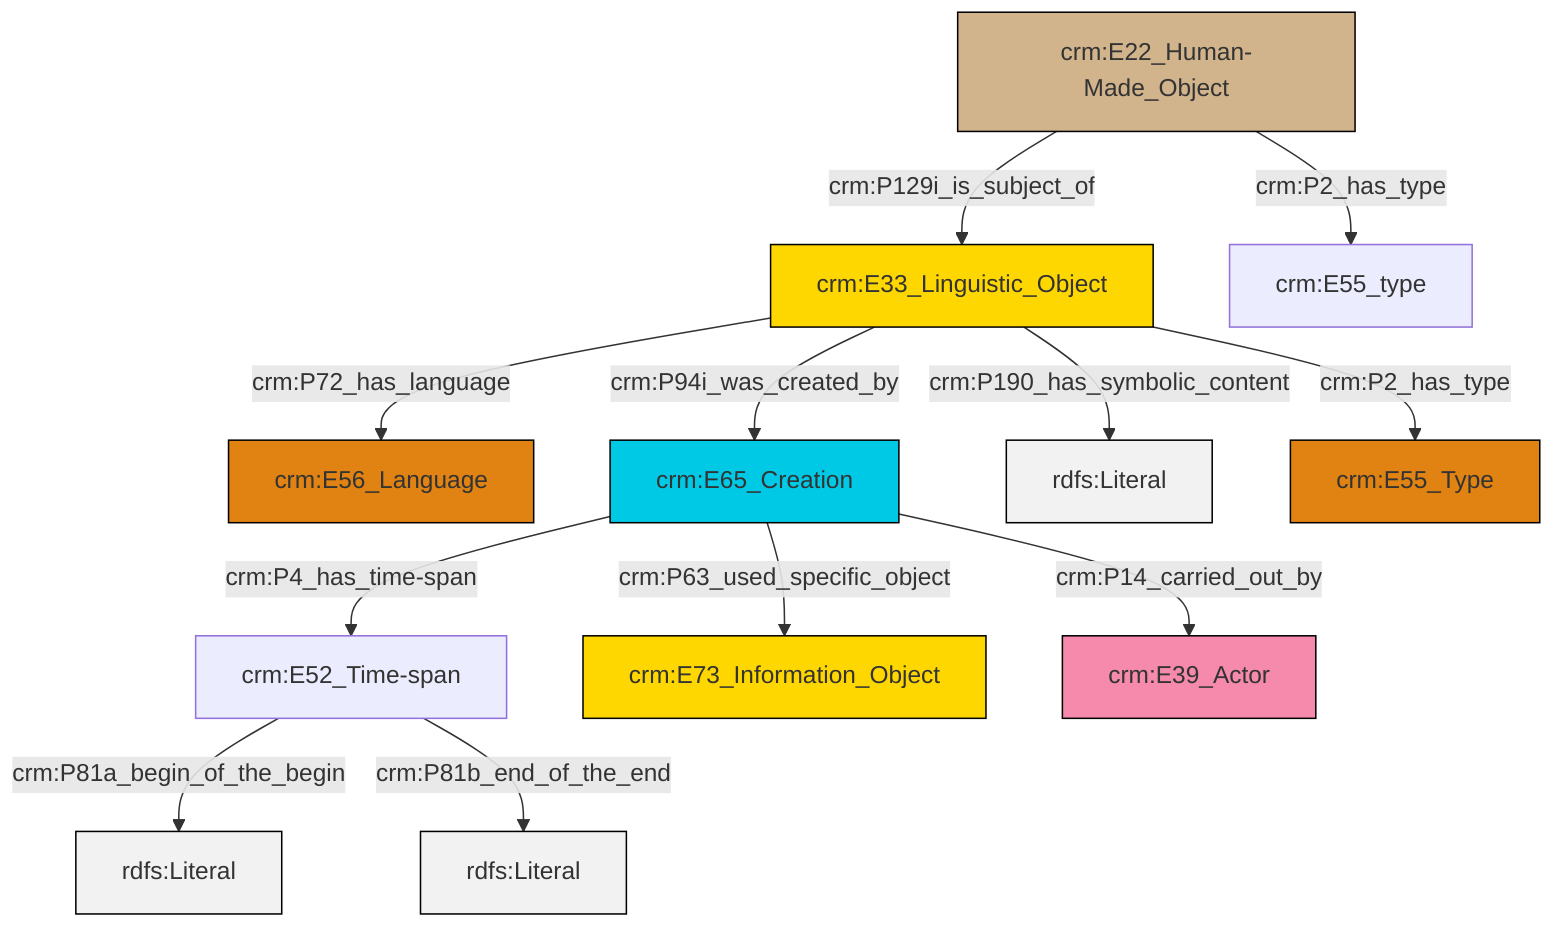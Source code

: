 graph TD
classDef Literal fill:#f2f2f2,stroke:#000000;
classDef CRM_Entity fill:#FFFFFF,stroke:#000000;
classDef Temporal_Entity fill:#00C9E6, stroke:#000000;
classDef Type fill:#E18312, stroke:#000000;
classDef Time-Span fill:#2C9C91, stroke:#000000;
classDef Appellation fill:#FFEB7F, stroke:#000000;
classDef Place fill:#008836, stroke:#000000;
classDef Persistent_Item fill:#B266B2, stroke:#000000;
classDef Conceptual_Object fill:#FFD700, stroke:#000000;
classDef Physical_Thing fill:#D2B48C, stroke:#000000;
classDef Actor fill:#f58aad, stroke:#000000;
classDef PC_Classes fill:#4ce600, stroke:#000000;
classDef Multi fill:#cccccc,stroke:#000000;

0["crm:E52_Time-span"]:::Default -->|crm:P81a_begin_of_the_begin| 1[rdfs:Literal]:::Literal
2["crm:E33_Linguistic_Object"]:::Conceptual_Object -->|crm:P72_has_language| 4["crm:E56_Language"]:::Type
5["crm:E65_Creation"]:::Temporal_Entity -->|crm:P4_has_time-span| 0["crm:E52_Time-span"]:::Default
6["crm:E22_Human-Made_Object"]:::Physical_Thing -->|crm:P2_has_type| 7["crm:E55_type"]:::Default
0["crm:E52_Time-span"]:::Default -->|crm:P81b_end_of_the_end| 11[rdfs:Literal]:::Literal
5["crm:E65_Creation"]:::Temporal_Entity -->|crm:P63_used_specific_object| 13["crm:E73_Information_Object"]:::Conceptual_Object
2["crm:E33_Linguistic_Object"]:::Conceptual_Object -->|crm:P94i_was_created_by| 5["crm:E65_Creation"]:::Temporal_Entity
5["crm:E65_Creation"]:::Temporal_Entity -->|crm:P14_carried_out_by| 14["crm:E39_Actor"]:::Actor
2["crm:E33_Linguistic_Object"]:::Conceptual_Object -->|crm:P190_has_symbolic_content| 16[rdfs:Literal]:::Literal
6["crm:E22_Human-Made_Object"]:::Physical_Thing -->|crm:P129i_is_subject_of| 2["crm:E33_Linguistic_Object"]:::Conceptual_Object
2["crm:E33_Linguistic_Object"]:::Conceptual_Object -->|crm:P2_has_type| 17["crm:E55_Type"]:::Type